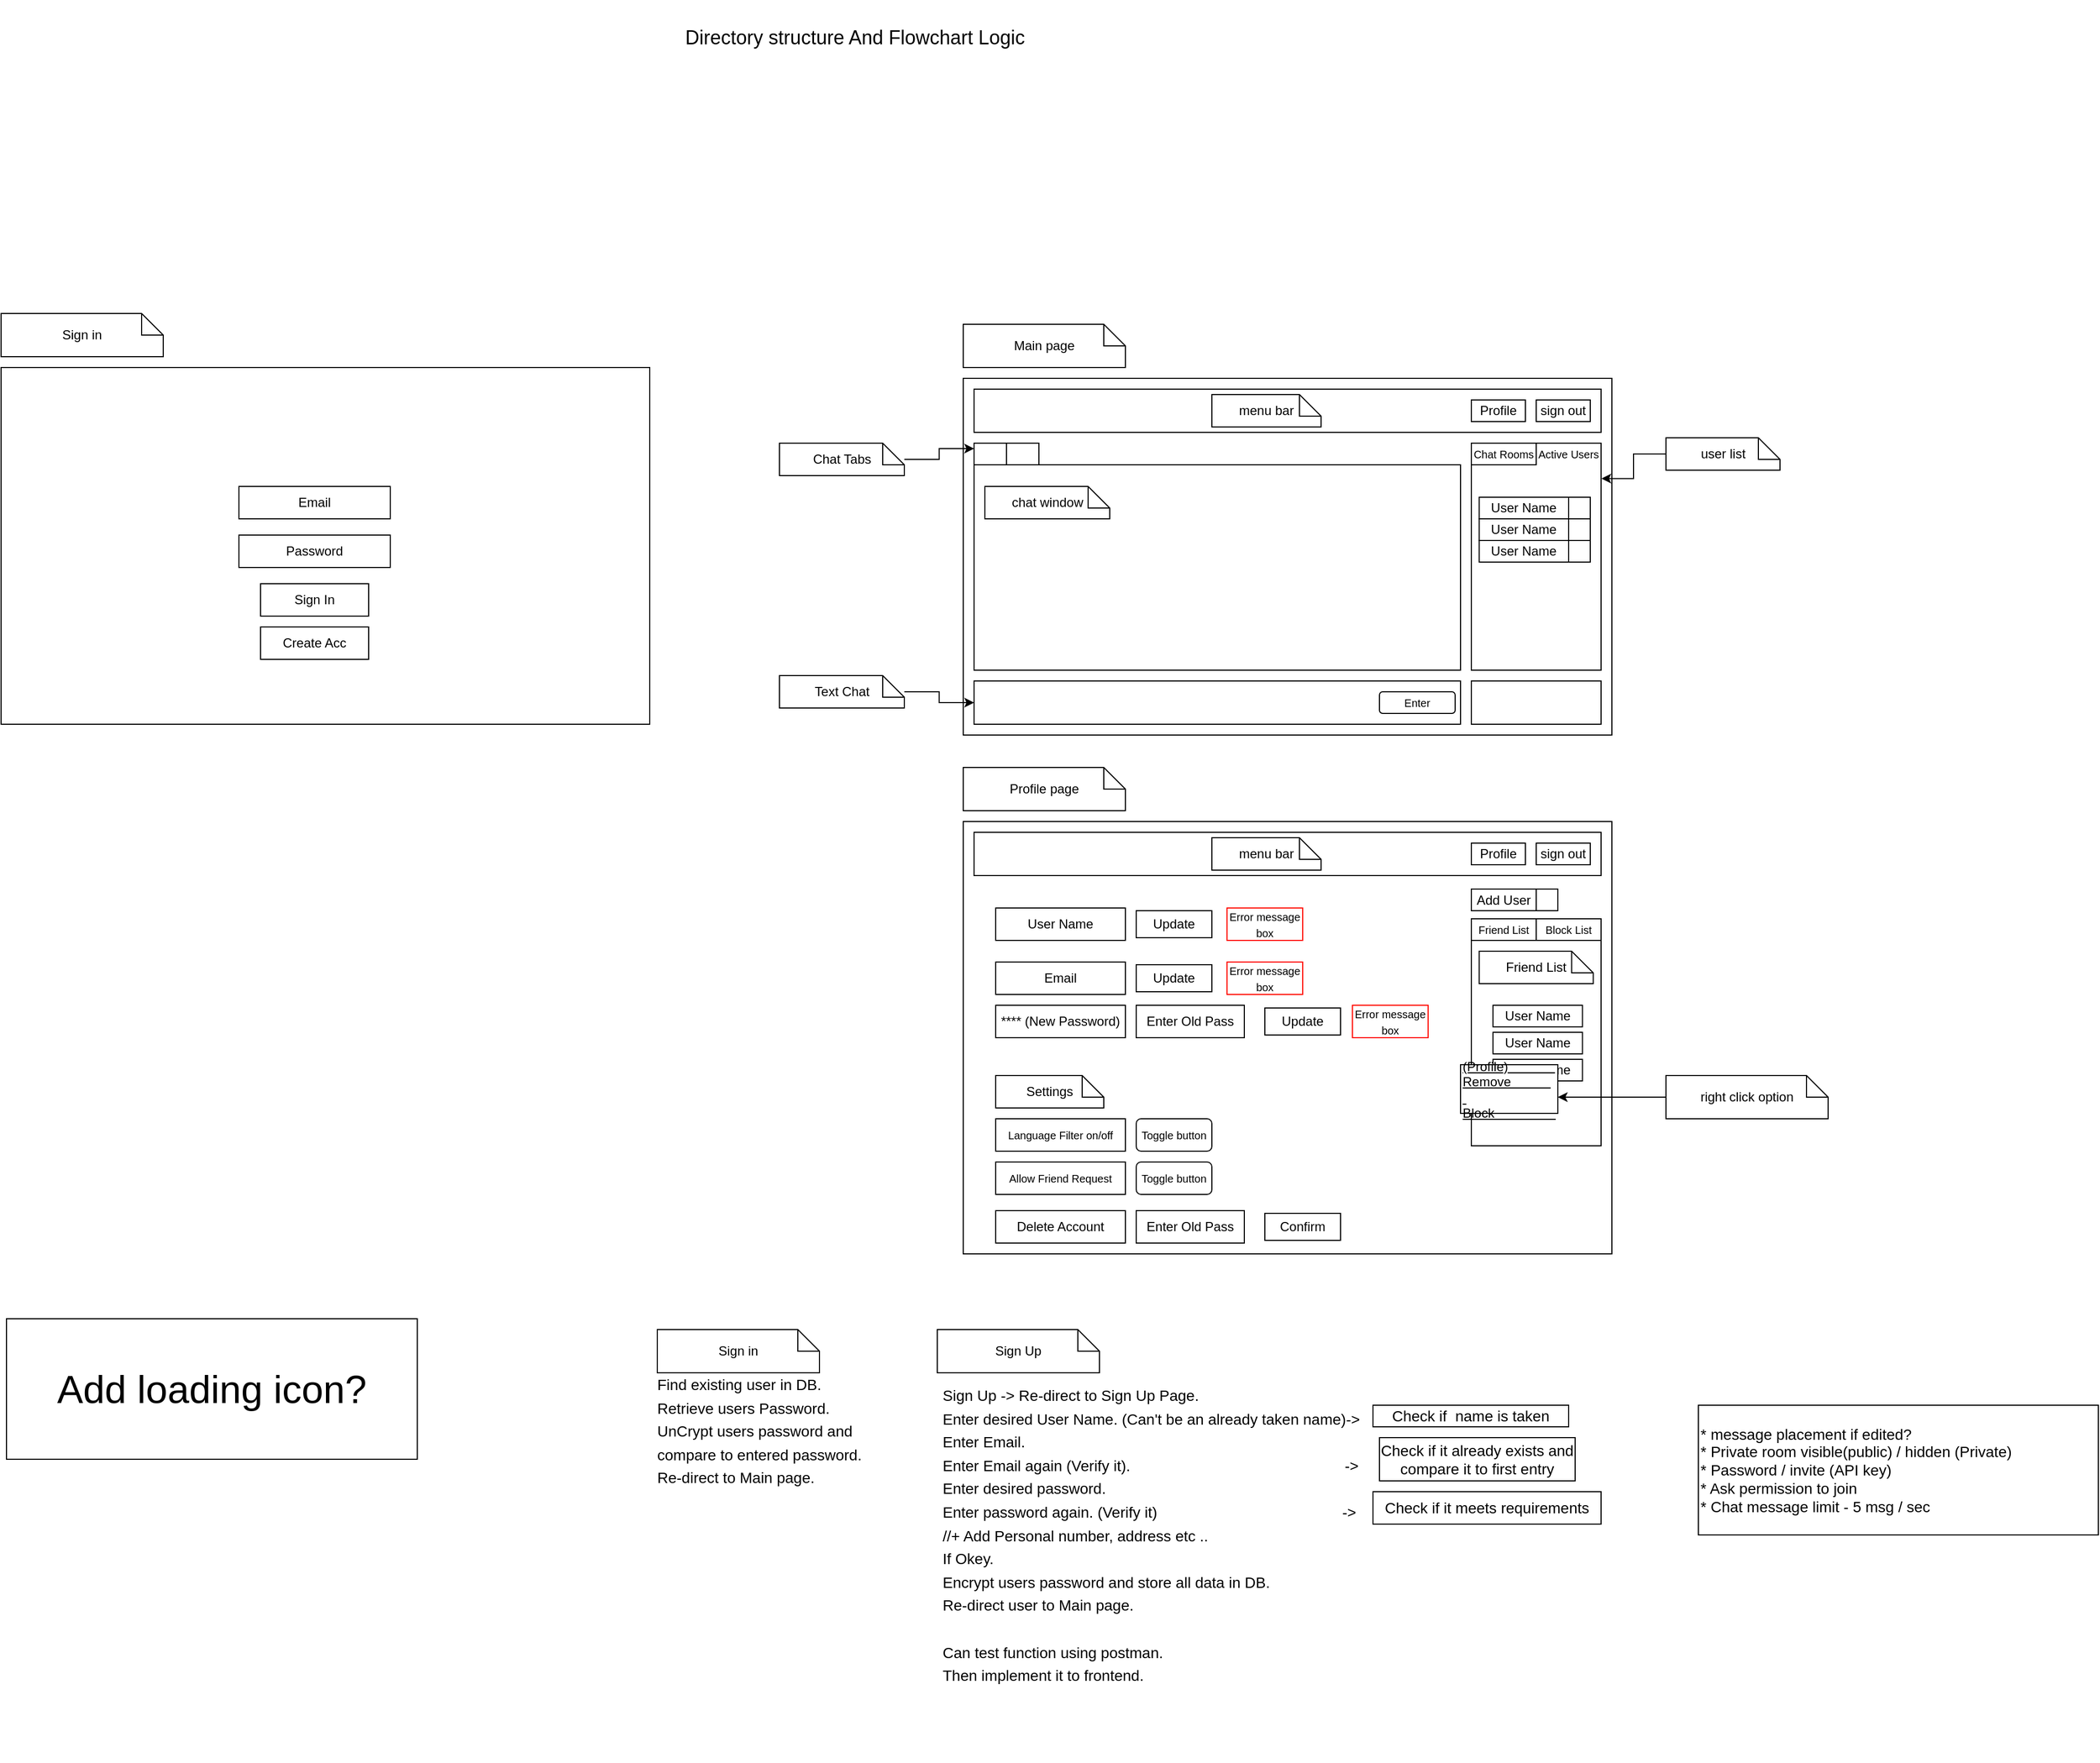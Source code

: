 <mxfile version="20.8.9" type="google"><diagram id="o_tNzRSt5_pU0jM52jBf" name="Sida-1"><mxGraphModel grid="1" page="1" gridSize="10" guides="1" tooltips="1" connect="1" arrows="1" fold="1" pageScale="1" pageWidth="827" pageHeight="1169" math="0" shadow="0"><root><mxCell id="0"/><mxCell id="1" parent="0"/><mxCell id="V5zgb_Kj8wRnSpV6afhf-1" value="&lt;font style=&quot;font-size: 18px;&quot;&gt;Directory structure And Flowchart&lt;/font&gt;&lt;font style=&quot;font-size: 18px;&quot;&gt; Logic&lt;/font&gt;" style="text;html=1;strokeColor=none;fillColor=none;align=center;verticalAlign=middle;whiteSpace=wrap;rounded=0;" vertex="1" parent="1"><mxGeometry x="-1000" y="30" width="360" height="70" as="geometry"/></mxCell><mxCell id="V5zgb_Kj8wRnSpV6afhf-2" value="" style="rounded=0;whiteSpace=wrap;html=1;" vertex="1" parent="1"><mxGeometry x="-720" y="380" width="600" height="330" as="geometry"/></mxCell><mxCell id="V5zgb_Kj8wRnSpV6afhf-3" value="" style="rounded=0;whiteSpace=wrap;html=1;" vertex="1" parent="1"><mxGeometry x="-710" y="390" width="580" height="40" as="geometry"/></mxCell><mxCell id="V5zgb_Kj8wRnSpV6afhf-4" value="" style="rounded=0;whiteSpace=wrap;html=1;" vertex="1" parent="1"><mxGeometry x="-710" y="440" width="30" height="20" as="geometry"/></mxCell><mxCell id="V5zgb_Kj8wRnSpV6afhf-5" value="sign out" style="rounded=0;whiteSpace=wrap;html=1;" vertex="1" parent="1"><mxGeometry x="-190" y="400" width="50" height="20" as="geometry"/></mxCell><mxCell id="V5zgb_Kj8wRnSpV6afhf-6" value="Profile" style="rounded=0;whiteSpace=wrap;html=1;" vertex="1" parent="1"><mxGeometry x="-250" y="400" width="50" height="20" as="geometry"/></mxCell><mxCell id="V5zgb_Kj8wRnSpV6afhf-7" value="" style="rounded=0;whiteSpace=wrap;html=1;" vertex="1" parent="1"><mxGeometry x="-710" y="460" width="450" height="190" as="geometry"/></mxCell><mxCell id="V5zgb_Kj8wRnSpV6afhf-8" value="Main page" style="shape=note;size=20;whiteSpace=wrap;html=1;" vertex="1" parent="1"><mxGeometry x="-720" y="330" width="150" height="40" as="geometry"/></mxCell><mxCell id="V5zgb_Kj8wRnSpV6afhf-9" value="menu bar" style="shape=note;size=20;whiteSpace=wrap;html=1;" vertex="1" parent="1"><mxGeometry x="-490" y="395" width="101" height="30" as="geometry"/></mxCell><mxCell id="V5zgb_Kj8wRnSpV6afhf-10" value="chat window" style="shape=note;size=20;whiteSpace=wrap;html=1;" vertex="1" parent="1"><mxGeometry x="-700" y="480" width="115.5" height="30" as="geometry"/></mxCell><mxCell id="V5zgb_Kj8wRnSpV6afhf-11" value="" style="rounded=0;whiteSpace=wrap;html=1;" vertex="1" parent="1"><mxGeometry x="-250" y="440" width="120" height="210" as="geometry"/></mxCell><mxCell id="V5zgb_Kj8wRnSpV6afhf-80" style="edgeStyle=orthogonalEdgeStyle;rounded=0;orthogonalLoop=1;jettySize=auto;html=1;entryX=1.003;entryY=0.156;entryDx=0;entryDy=0;entryPerimeter=0;fontSize=10;" edge="1" parent="1" source="V5zgb_Kj8wRnSpV6afhf-12" target="V5zgb_Kj8wRnSpV6afhf-11"><mxGeometry relative="1" as="geometry"/></mxCell><mxCell id="V5zgb_Kj8wRnSpV6afhf-12" value="user list" style="shape=note;size=20;whiteSpace=wrap;html=1;" vertex="1" parent="1"><mxGeometry x="-70" y="435" width="105.5" height="30" as="geometry"/></mxCell><mxCell id="V5zgb_Kj8wRnSpV6afhf-13" value="" style="rounded=0;whiteSpace=wrap;html=1;" vertex="1" parent="1"><mxGeometry x="-710" y="660" width="450" height="40" as="geometry"/></mxCell><mxCell id="V5zgb_Kj8wRnSpV6afhf-14" value="" style="rounded=0;whiteSpace=wrap;html=1;" vertex="1" parent="1"><mxGeometry x="-250" y="660" width="120" height="40" as="geometry"/></mxCell><mxCell id="V5zgb_Kj8wRnSpV6afhf-15" value="" style="rounded=0;whiteSpace=wrap;html=1;" vertex="1" parent="1"><mxGeometry x="-680" y="440" width="30" height="20" as="geometry"/></mxCell><mxCell id="V5zgb_Kj8wRnSpV6afhf-16" value="" style="shape=image;html=1;verticalAlign=top;verticalLabelPosition=bottom;labelBackgroundColor=#ffffff;imageAspect=0;aspect=fixed;image=https://cdn4.iconfinder.com/data/icons/ionicons/512/icon-plus-128.png" vertex="1" parent="1"><mxGeometry x="-675" y="440" width="20" height="20" as="geometry"/></mxCell><mxCell id="V5zgb_Kj8wRnSpV6afhf-83" style="edgeStyle=orthogonalEdgeStyle;rounded=0;orthogonalLoop=1;jettySize=auto;html=1;fontSize=10;" edge="1" parent="1" source="V5zgb_Kj8wRnSpV6afhf-17" target="V5zgb_Kj8wRnSpV6afhf-13"><mxGeometry relative="1" as="geometry"/></mxCell><mxCell id="V5zgb_Kj8wRnSpV6afhf-17" value="Text Chat" style="shape=note;size=20;whiteSpace=wrap;html=1;" vertex="1" parent="1"><mxGeometry x="-890" y="655" width="115.5" height="30" as="geometry"/></mxCell><mxCell id="V5zgb_Kj8wRnSpV6afhf-18" value="" style="rounded=0;whiteSpace=wrap;html=1;" vertex="1" parent="1"><mxGeometry x="-1610" y="370" width="600" height="330" as="geometry"/></mxCell><mxCell id="V5zgb_Kj8wRnSpV6afhf-19" value="Create Acc" style="rounded=0;whiteSpace=wrap;html=1;" vertex="1" parent="1"><mxGeometry x="-1370" y="610" width="100" height="30" as="geometry"/></mxCell><mxCell id="V5zgb_Kj8wRnSpV6afhf-20" value="Email" style="rounded=0;whiteSpace=wrap;html=1;" vertex="1" parent="1"><mxGeometry x="-1390" y="480" width="140" height="30" as="geometry"/></mxCell><mxCell id="V5zgb_Kj8wRnSpV6afhf-21" value="Sign in" style="shape=note;size=20;whiteSpace=wrap;html=1;" vertex="1" parent="1"><mxGeometry x="-1610" y="320" width="150" height="40" as="geometry"/></mxCell><mxCell id="V5zgb_Kj8wRnSpV6afhf-22" value="Password" style="rounded=0;whiteSpace=wrap;html=1;" vertex="1" parent="1"><mxGeometry x="-1390" y="525" width="140" height="30" as="geometry"/></mxCell><mxCell id="V5zgb_Kj8wRnSpV6afhf-23" value="Sign In" style="rounded=0;whiteSpace=wrap;html=1;" vertex="1" parent="1"><mxGeometry x="-1370" y="570" width="100" height="30" as="geometry"/></mxCell><mxCell id="V5zgb_Kj8wRnSpV6afhf-24" value="" style="rounded=0;whiteSpace=wrap;html=1;" vertex="1" parent="1"><mxGeometry x="-720" y="790" width="600" height="400" as="geometry"/></mxCell><mxCell id="V5zgb_Kj8wRnSpV6afhf-25" value="" style="rounded=0;whiteSpace=wrap;html=1;" vertex="1" parent="1"><mxGeometry x="-710" y="800" width="580" height="40" as="geometry"/></mxCell><mxCell id="V5zgb_Kj8wRnSpV6afhf-26" value="sign out" style="rounded=0;whiteSpace=wrap;html=1;" vertex="1" parent="1"><mxGeometry x="-190" y="810" width="50" height="20" as="geometry"/></mxCell><mxCell id="V5zgb_Kj8wRnSpV6afhf-27" value="Profile" style="rounded=0;whiteSpace=wrap;html=1;" vertex="1" parent="1"><mxGeometry x="-250" y="810" width="50" height="20" as="geometry"/></mxCell><mxCell id="V5zgb_Kj8wRnSpV6afhf-28" value="Profile page" style="shape=note;size=20;whiteSpace=wrap;html=1;" vertex="1" parent="1"><mxGeometry x="-720" y="740" width="150" height="40" as="geometry"/></mxCell><mxCell id="V5zgb_Kj8wRnSpV6afhf-29" value="menu bar" style="shape=note;size=20;whiteSpace=wrap;html=1;" vertex="1" parent="1"><mxGeometry x="-490" y="805" width="101" height="30" as="geometry"/></mxCell><mxCell id="V5zgb_Kj8wRnSpV6afhf-30" value="" style="rounded=0;whiteSpace=wrap;html=1;" vertex="1" parent="1"><mxGeometry x="-250" y="900" width="120" height="190" as="geometry"/></mxCell><mxCell id="V5zgb_Kj8wRnSpV6afhf-31" value="Friend List" style="shape=note;size=20;whiteSpace=wrap;html=1;" vertex="1" parent="1"><mxGeometry x="-242.75" y="910" width="105.5" height="30" as="geometry"/></mxCell><mxCell id="V5zgb_Kj8wRnSpV6afhf-32" value="User Name" style="rounded=0;whiteSpace=wrap;html=1;" vertex="1" parent="1"><mxGeometry x="-230" y="960" width="82.75" height="20" as="geometry"/></mxCell><mxCell id="V5zgb_Kj8wRnSpV6afhf-33" value="Add User" style="rounded=0;whiteSpace=wrap;html=1;" vertex="1" parent="1"><mxGeometry x="-250" y="852.5" width="60" height="20" as="geometry"/></mxCell><mxCell id="V5zgb_Kj8wRnSpV6afhf-34" value="" style="rounded=0;whiteSpace=wrap;html=1;movable=1;resizable=1;rotatable=1;deletable=1;editable=1;connectable=1;" vertex="1" parent="1"><mxGeometry x="-190" y="852.5" width="20" height="20" as="geometry"/></mxCell><mxCell id="V5zgb_Kj8wRnSpV6afhf-35" value="" style="shape=image;html=1;verticalAlign=top;verticalLabelPosition=bottom;labelBackgroundColor=#ffffff;imageAspect=0;aspect=fixed;image=https://cdn4.iconfinder.com/data/icons/ionicons/512/icon-plus-128.png;movable=1;resizable=1;rotatable=1;deletable=1;editable=1;connectable=1;" vertex="1" parent="1"><mxGeometry x="-190" y="852.5" width="20" height="20" as="geometry"/></mxCell><mxCell id="V5zgb_Kj8wRnSpV6afhf-36" value="User Name" style="rounded=0;whiteSpace=wrap;html=1;" vertex="1" parent="1"><mxGeometry x="-690" y="870" width="120" height="30" as="geometry"/></mxCell><mxCell id="V5zgb_Kj8wRnSpV6afhf-37" value="Update" style="rounded=0;whiteSpace=wrap;html=1;" vertex="1" parent="1"><mxGeometry x="-560" y="872.5" width="70" height="25" as="geometry"/></mxCell><mxCell id="V5zgb_Kj8wRnSpV6afhf-38" value="Email" style="rounded=0;whiteSpace=wrap;html=1;" vertex="1" parent="1"><mxGeometry x="-690" y="920" width="120" height="30" as="geometry"/></mxCell><mxCell id="V5zgb_Kj8wRnSpV6afhf-39" value="Update" style="rounded=0;whiteSpace=wrap;html=1;" vertex="1" parent="1"><mxGeometry x="-560" y="922.5" width="70" height="25" as="geometry"/></mxCell><mxCell id="V5zgb_Kj8wRnSpV6afhf-40" value="&lt;font style=&quot;font-size: 10px;&quot;&gt;Error message box&lt;/font&gt;" style="rounded=0;whiteSpace=wrap;html=1;strokeColor=#FF0800;" vertex="1" parent="1"><mxGeometry x="-476" y="870" width="70" height="30" as="geometry"/></mxCell><mxCell id="V5zgb_Kj8wRnSpV6afhf-41" value="&lt;font style=&quot;font-size: 10px;&quot;&gt;Error message box&lt;/font&gt;" style="rounded=0;whiteSpace=wrap;html=1;strokeColor=#FF0800;" vertex="1" parent="1"><mxGeometry x="-476" y="920" width="70" height="30" as="geometry"/></mxCell><mxCell id="V5zgb_Kj8wRnSpV6afhf-42" value="Language Filter on/off" style="rounded=0;whiteSpace=wrap;html=1;strokeColor=#000000;fontSize=10;" vertex="1" parent="1"><mxGeometry x="-690" y="1065" width="120" height="30" as="geometry"/></mxCell><mxCell id="V5zgb_Kj8wRnSpV6afhf-43" value="Settings" style="shape=note;size=20;whiteSpace=wrap;html=1;" vertex="1" parent="1"><mxGeometry x="-690" y="1025" width="100" height="30" as="geometry"/></mxCell><mxCell id="V5zgb_Kj8wRnSpV6afhf-44" value="Toggle button" style="rounded=1;whiteSpace=wrap;html=1;strokeColor=#000000;fontSize=10;" vertex="1" parent="1"><mxGeometry x="-560" y="1065" width="70" height="30" as="geometry"/></mxCell><mxCell id="V5zgb_Kj8wRnSpV6afhf-45" value="Allow Friend Request" style="rounded=0;whiteSpace=wrap;html=1;strokeColor=#000000;fontSize=10;" vertex="1" parent="1"><mxGeometry x="-690" y="1105" width="120" height="30" as="geometry"/></mxCell><mxCell id="V5zgb_Kj8wRnSpV6afhf-46" value="Toggle button" style="rounded=1;whiteSpace=wrap;html=1;strokeColor=#000000;fontSize=10;" vertex="1" parent="1"><mxGeometry x="-560" y="1105" width="70" height="30" as="geometry"/></mxCell><mxCell id="V5zgb_Kj8wRnSpV6afhf-47" value="Friend List" style="rounded=0;whiteSpace=wrap;html=1;strokeColor=#000000;fontSize=10;" vertex="1" parent="1"><mxGeometry x="-250" y="880" width="60" height="20" as="geometry"/></mxCell><mxCell id="V5zgb_Kj8wRnSpV6afhf-48" value="Block List" style="rounded=0;whiteSpace=wrap;html=1;strokeColor=#000000;fontSize=10;" vertex="1" parent="1"><mxGeometry x="-190" y="880" width="60" height="20" as="geometry"/></mxCell><mxCell id="V5zgb_Kj8wRnSpV6afhf-49" style="edgeStyle=orthogonalEdgeStyle;rounded=0;orthogonalLoop=1;jettySize=auto;html=1;entryX=0;entryY=0.25;entryDx=0;entryDy=0;fontSize=10;" edge="1" parent="1" source="V5zgb_Kj8wRnSpV6afhf-50" target="V5zgb_Kj8wRnSpV6afhf-4"><mxGeometry relative="1" as="geometry"/></mxCell><mxCell id="V5zgb_Kj8wRnSpV6afhf-50" value="Chat Tabs" style="shape=note;size=20;whiteSpace=wrap;html=1;" vertex="1" parent="1"><mxGeometry x="-890" y="440" width="115.5" height="30" as="geometry"/></mxCell><mxCell id="V5zgb_Kj8wRnSpV6afhf-51" value="User Name" style="rounded=0;whiteSpace=wrap;html=1;" vertex="1" parent="1"><mxGeometry x="-242.75" y="530" width="82.75" height="20" as="geometry"/></mxCell><mxCell id="V5zgb_Kj8wRnSpV6afhf-52" value="User Name" style="rounded=0;whiteSpace=wrap;html=1;" vertex="1" parent="1"><mxGeometry x="-230" y="985" width="82.75" height="20" as="geometry"/></mxCell><mxCell id="V5zgb_Kj8wRnSpV6afhf-53" value="User Name" style="rounded=0;whiteSpace=wrap;html=1;" vertex="1" parent="1"><mxGeometry x="-230" y="1010" width="82.75" height="20" as="geometry"/></mxCell><mxCell id="V5zgb_Kj8wRnSpV6afhf-54" value="&lt;div align=&quot;left&quot;&gt;&lt;u&gt;(Profile)&amp;nbsp;&amp;nbsp;&amp;nbsp;&amp;nbsp;&amp;nbsp;&amp;nbsp;&amp;nbsp;&amp;nbsp;&amp;nbsp;&amp;nbsp;&amp;nbsp;&amp;nbsp;&amp;nbsp; &lt;br&gt;&lt;/u&gt;&lt;/div&gt;&lt;div align=&quot;left&quot;&gt;&lt;u&gt;Remove&amp;nbsp;&amp;nbsp;&amp;nbsp;&amp;nbsp;&amp;nbsp;&amp;nbsp;&amp;nbsp;&amp;nbsp;&amp;nbsp; &amp;nbsp; &amp;nbsp; &lt;br&gt;&lt;/u&gt;&lt;/div&gt;&lt;div align=&quot;left&quot;&gt;&lt;u&gt;Block&amp;nbsp;&amp;nbsp;&amp;nbsp;&amp;nbsp;&amp;nbsp;&amp;nbsp;&amp;nbsp;&amp;nbsp;&amp;nbsp;&amp;nbsp;&amp;nbsp;&amp;nbsp;&amp;nbsp;&amp;nbsp;&amp;nbsp;&amp;nbsp;&amp;nbsp; &lt;br&gt;&lt;/u&gt;&lt;/div&gt;" style="rounded=0;whiteSpace=wrap;html=1;strokeColor=#000000;fontSize=12;align=left;" vertex="1" parent="1"><mxGeometry x="-260" y="1015" width="90" height="45" as="geometry"/></mxCell><mxCell id="V5zgb_Kj8wRnSpV6afhf-55" style="edgeStyle=orthogonalEdgeStyle;rounded=0;orthogonalLoop=1;jettySize=auto;html=1;fontSize=12;" edge="1" parent="1" source="V5zgb_Kj8wRnSpV6afhf-56" target="V5zgb_Kj8wRnSpV6afhf-54"><mxGeometry relative="1" as="geometry"><Array as="points"><mxPoint x="-140" y="1045"/><mxPoint x="-140" y="1045"/></Array></mxGeometry></mxCell><mxCell id="V5zgb_Kj8wRnSpV6afhf-56" value="right click option" style="shape=note;size=20;whiteSpace=wrap;html=1;" vertex="1" parent="1"><mxGeometry x="-70" y="1025" width="150" height="40" as="geometry"/></mxCell><mxCell id="V5zgb_Kj8wRnSpV6afhf-57" value="User Name" style="rounded=0;whiteSpace=wrap;html=1;" vertex="1" parent="1"><mxGeometry x="-242.75" y="510" width="82.75" height="20" as="geometry"/></mxCell><mxCell id="V5zgb_Kj8wRnSpV6afhf-58" value="User Name" style="rounded=0;whiteSpace=wrap;html=1;" vertex="1" parent="1"><mxGeometry x="-242.75" y="490" width="82.75" height="20" as="geometry"/></mxCell><mxCell id="V5zgb_Kj8wRnSpV6afhf-59" value="" style="rounded=0;whiteSpace=wrap;html=1;movable=1;resizable=1;rotatable=1;deletable=1;editable=1;connectable=1;" vertex="1" parent="1"><mxGeometry x="-160" y="490" width="20" height="20" as="geometry"/></mxCell><mxCell id="V5zgb_Kj8wRnSpV6afhf-60" value="" style="shape=image;html=1;verticalAlign=top;verticalLabelPosition=bottom;labelBackgroundColor=#ffffff;imageAspect=0;aspect=fixed;image=https://cdn4.iconfinder.com/data/icons/ionicons/512/icon-plus-128.png;movable=1;resizable=1;rotatable=1;deletable=1;editable=1;connectable=1;" vertex="1" parent="1"><mxGeometry x="-160" y="490" width="20" height="20" as="geometry"/></mxCell><mxCell id="V5zgb_Kj8wRnSpV6afhf-61" value="" style="rounded=0;whiteSpace=wrap;html=1;movable=1;resizable=1;rotatable=1;deletable=1;editable=1;connectable=1;" vertex="1" parent="1"><mxGeometry x="-160" y="510" width="20" height="20" as="geometry"/></mxCell><mxCell id="V5zgb_Kj8wRnSpV6afhf-62" value="" style="shape=image;html=1;verticalAlign=top;verticalLabelPosition=bottom;labelBackgroundColor=#ffffff;imageAspect=0;aspect=fixed;image=https://cdn4.iconfinder.com/data/icons/ionicons/512/icon-plus-128.png;movable=1;resizable=1;rotatable=1;deletable=1;editable=1;connectable=1;" vertex="1" parent="1"><mxGeometry x="-160" y="510" width="20" height="20" as="geometry"/></mxCell><mxCell id="V5zgb_Kj8wRnSpV6afhf-63" value="" style="rounded=0;whiteSpace=wrap;html=1;movable=1;resizable=1;rotatable=1;deletable=1;editable=1;connectable=1;" vertex="1" parent="1"><mxGeometry x="-160" y="530" width="20" height="20" as="geometry"/></mxCell><mxCell id="V5zgb_Kj8wRnSpV6afhf-64" value="" style="shape=image;html=1;verticalAlign=top;verticalLabelPosition=bottom;labelBackgroundColor=#ffffff;imageAspect=0;aspect=fixed;image=https://cdn4.iconfinder.com/data/icons/ionicons/512/icon-plus-128.png;movable=1;resizable=1;rotatable=1;deletable=1;editable=1;connectable=1;" vertex="1" parent="1"><mxGeometry x="-160" y="530" width="20" height="20" as="geometry"/></mxCell><mxCell id="V5zgb_Kj8wRnSpV6afhf-65" value="Delete Account" style="rounded=0;whiteSpace=wrap;html=1;strokeColor=#000000;fontSize=12;" vertex="1" parent="1"><mxGeometry x="-690" y="1150" width="120" height="30" as="geometry"/></mxCell><mxCell id="V5zgb_Kj8wRnSpV6afhf-66" value="**** (New Password)" style="rounded=0;whiteSpace=wrap;html=1;" vertex="1" parent="1"><mxGeometry x="-690" y="960" width="120" height="30" as="geometry"/></mxCell><mxCell id="V5zgb_Kj8wRnSpV6afhf-67" value="Enter Old Pass" style="rounded=0;whiteSpace=wrap;html=1;" vertex="1" parent="1"><mxGeometry x="-560" y="960" width="100" height="30" as="geometry"/></mxCell><mxCell id="V5zgb_Kj8wRnSpV6afhf-68" value="Update" style="rounded=0;whiteSpace=wrap;html=1;" vertex="1" parent="1"><mxGeometry x="-441" y="962.5" width="70" height="25" as="geometry"/></mxCell><mxCell id="V5zgb_Kj8wRnSpV6afhf-69" value="&lt;font style=&quot;font-size: 10px;&quot;&gt;Error message box&lt;/font&gt;" style="rounded=0;whiteSpace=wrap;html=1;strokeColor=#FF0800;" vertex="1" parent="1"><mxGeometry x="-360" y="960" width="70" height="30" as="geometry"/></mxCell><mxCell id="V5zgb_Kj8wRnSpV6afhf-70" value="Enter Old Pass" style="rounded=0;whiteSpace=wrap;html=1;" vertex="1" parent="1"><mxGeometry x="-560" y="1150" width="100" height="30" as="geometry"/></mxCell><mxCell id="V5zgb_Kj8wRnSpV6afhf-71" value="Confirm" style="rounded=0;whiteSpace=wrap;html=1;" vertex="1" parent="1"><mxGeometry x="-441" y="1152.5" width="70" height="25" as="geometry"/></mxCell><mxCell id="V5zgb_Kj8wRnSpV6afhf-72" value="Sign in" style="shape=note;size=20;whiteSpace=wrap;html=1;" vertex="1" parent="1"><mxGeometry x="-1003" y="1260" width="150" height="40" as="geometry"/></mxCell><mxCell id="V5zgb_Kj8wRnSpV6afhf-76" value="Chat Rooms" style="rounded=0;whiteSpace=wrap;html=1;strokeColor=#000000;fontSize=10;" vertex="1" parent="1"><mxGeometry x="-250" y="440" width="60" height="20" as="geometry"/></mxCell><mxCell id="V5zgb_Kj8wRnSpV6afhf-79" value="&lt;p align=&quot;center&quot;&gt;&lt;font style=&quot;font-size: 10px;&quot;&gt;Active Users&lt;/font&gt;&lt;/p&gt;" style="rounded=0;whiteSpace=wrap;html=1;strokeColor=none;fontSize=10;fillColor=none;" vertex="1" parent="1"><mxGeometry x="-190" y="440" width="60" height="20" as="geometry"/></mxCell><mxCell id="V5zgb_Kj8wRnSpV6afhf-82" value="Enter" style="rounded=1;whiteSpace=wrap;html=1;shadow=0;fontSize=10;fillColor=none;" vertex="1" parent="1"><mxGeometry x="-335" y="670" width="70" height="20" as="geometry"/></mxCell><mxCell id="V5zgb_Kj8wRnSpV6afhf-89" value="&lt;font style=&quot;font-size: 14px;&quot;&gt;Find existing user in DB.&lt;br&gt;Retrieve users Password.&lt;br&gt;UnCrypt users password and compare to entered password.&lt;br&gt;Re-direct to Main page.&lt;br&gt;&lt;/font&gt;" style="text;html=1;strokeColor=none;fillColor=none;spacing=5;spacingTop=-20;whiteSpace=wrap;overflow=hidden;rounded=0;shadow=0;fontSize=18;" vertex="1" parent="1"><mxGeometry x="-1008" y="1310" width="240" height="110" as="geometry"/></mxCell><mxCell id="V5zgb_Kj8wRnSpV6afhf-109" value="Sign Up" style="shape=note;size=20;whiteSpace=wrap;html=1;" vertex="1" parent="1"><mxGeometry x="-744" y="1260" width="150" height="40" as="geometry"/></mxCell><mxCell id="V5zgb_Kj8wRnSpV6afhf-110" value="&lt;div&gt;&lt;font style=&quot;font-size: 14px;&quot;&gt;Sign Up -&amp;gt; Re-direct to Sign Up Page.&lt;/font&gt;&lt;/div&gt;&lt;div&gt;&lt;font style=&quot;font-size: 14px;&quot;&gt;Enter desired User Name. (Can't be an already taken name)-&amp;gt; &lt;br&gt;&lt;/font&gt;&lt;/div&gt;&lt;font style=&quot;font-size: 14px;&quot;&gt;Enter Email.&lt;br&gt;&lt;/font&gt;&lt;div&gt;&lt;font style=&quot;font-size: 14px;&quot;&gt;Enter Email again (Verify it).&amp;nbsp;&amp;nbsp;&amp;nbsp;&amp;nbsp;&amp;nbsp;&amp;nbsp;&amp;nbsp;&amp;nbsp;&amp;nbsp;&amp;nbsp;&amp;nbsp;&amp;nbsp;&amp;nbsp;&amp;nbsp;&amp;nbsp;&amp;nbsp;&amp;nbsp;&amp;nbsp;&amp;nbsp;&amp;nbsp;&amp;nbsp;&amp;nbsp;&amp;nbsp;&amp;nbsp;&amp;nbsp;&amp;nbsp;&amp;nbsp;&amp;nbsp;&amp;nbsp;&amp;nbsp;&amp;nbsp;&amp;nbsp;&amp;nbsp;&amp;nbsp;&amp;nbsp;&amp;nbsp;&amp;nbsp;&amp;nbsp;&amp;nbsp;&amp;nbsp;&amp;nbsp;&amp;nbsp;&amp;nbsp;&amp;nbsp;&amp;nbsp;&amp;nbsp;&amp;nbsp;&amp;nbsp;&amp;nbsp;&amp;nbsp; -&amp;gt;&lt;br&gt;&lt;/font&gt;&lt;/div&gt;&lt;div&gt;&lt;font style=&quot;font-size: 14px;&quot;&gt;Enter desired password.&lt;/font&gt;&lt;/div&gt;&lt;div&gt;&lt;font style=&quot;font-size: 14px;&quot;&gt;Enter password again. (Verify it)&amp;nbsp;&amp;nbsp;&amp;nbsp;&amp;nbsp;&amp;nbsp;&amp;nbsp;&amp;nbsp;&amp;nbsp;&amp;nbsp;&amp;nbsp;&amp;nbsp;&amp;nbsp;&amp;nbsp;&amp;nbsp;&amp;nbsp;&amp;nbsp;&amp;nbsp;&amp;nbsp;&amp;nbsp;&amp;nbsp;&amp;nbsp;&amp;nbsp;&amp;nbsp;&amp;nbsp;&amp;nbsp;&amp;nbsp;&amp;nbsp;&amp;nbsp;&amp;nbsp;&amp;nbsp;&amp;nbsp;&amp;nbsp;&amp;nbsp;&amp;nbsp;&amp;nbsp;&amp;nbsp;&amp;nbsp;&amp;nbsp;&amp;nbsp;&amp;nbsp;&amp;nbsp;&amp;nbsp;&amp;nbsp; -&amp;gt;&lt;br&gt;&lt;/font&gt;&lt;/div&gt;&lt;div&gt;&lt;font style=&quot;font-size: 14px;&quot;&gt;//+ Add Personal number, address etc ..&lt;br&gt;&lt;/font&gt;&lt;/div&gt;&lt;div&gt;&lt;font style=&quot;font-size: 14px;&quot;&gt;If Okey.&lt;br&gt;&lt;/font&gt;&lt;/div&gt;&lt;div&gt;&lt;font style=&quot;font-size: 14px;&quot;&gt;Encrypt users password and store all data in DB.&lt;/font&gt;&lt;/div&gt;&lt;div&gt;&lt;font style=&quot;font-size: 14px;&quot;&gt;Re-direct user to Main page.&lt;br&gt;&lt;/font&gt;&lt;/div&gt;&lt;div&gt;&lt;font style=&quot;font-size: 14px;&quot;&gt;&lt;br&gt;&lt;/font&gt;&lt;/div&gt;&lt;div&gt;&lt;font style=&quot;font-size: 14px;&quot;&gt;Can test function using postman.&lt;/font&gt;&lt;/div&gt;&lt;div&gt;&lt;font style=&quot;font-size: 14px;&quot;&gt;Then implement it to frontend.&lt;br&gt;&lt;/font&gt;&lt;/div&gt;" style="text;html=1;strokeColor=none;fillColor=none;spacing=5;spacingTop=-20;whiteSpace=wrap;overflow=hidden;rounded=0;shadow=0;fontSize=18;" vertex="1" parent="1"><mxGeometry x="-744" y="1320" width="403" height="340" as="geometry"/></mxCell><mxCell id="V5zgb_Kj8wRnSpV6afhf-113" value="Check if it meets requirements" style="rounded=0;whiteSpace=wrap;html=1;shadow=0;fontSize=14;fillColor=none;" vertex="1" parent="1"><mxGeometry x="-341" y="1410" width="211" height="30" as="geometry"/></mxCell><mxCell id="V5zgb_Kj8wRnSpV6afhf-114" value="Check if&amp;nbsp; name is taken" style="rounded=0;whiteSpace=wrap;html=1;shadow=0;fontSize=14;fillColor=none;" vertex="1" parent="1"><mxGeometry x="-341" y="1330" width="181" height="20" as="geometry"/></mxCell><mxCell id="V5zgb_Kj8wRnSpV6afhf-116" value="&lt;font style=&quot;font-size: 36px;&quot;&gt;Add loading icon?&lt;/font&gt;" style="rounded=0;whiteSpace=wrap;html=1;shadow=0;fontSize=14;fillColor=none;" vertex="1" parent="1"><mxGeometry x="-1605" y="1250" width="380" height="130" as="geometry"/></mxCell><mxCell id="V5zgb_Kj8wRnSpV6afhf-143" value="Check if it already exists and compare it to first entry" style="rounded=0;whiteSpace=wrap;html=1;shadow=0;fontSize=14;fillColor=none;" vertex="1" parent="1"><mxGeometry x="-335" y="1360" width="181" height="40" as="geometry"/></mxCell><mxCell id="V5zgb_Kj8wRnSpV6afhf-306" value="&lt;div align=&quot;left&quot;&gt;* message placement if edited?&lt;/div&gt;&lt;div align=&quot;left&quot;&gt;* Private room visible(public) / hidden (Private)&lt;/div&gt;&lt;div align=&quot;left&quot;&gt;* Password / invite (API key)&lt;/div&gt;&lt;div align=&quot;left&quot;&gt;* Ask permission to join&lt;/div&gt;&lt;div align=&quot;left&quot;&gt;* Chat message limit - 5 msg / sec&lt;br&gt;&lt;/div&gt;" style="rounded=0;whiteSpace=wrap;html=1;shadow=0;fontSize=14;fillColor=none;align=left;" vertex="1" parent="1"><mxGeometry x="-40" y="1330" width="370" height="120" as="geometry"/></mxCell></root></mxGraphModel></diagram></mxfile>